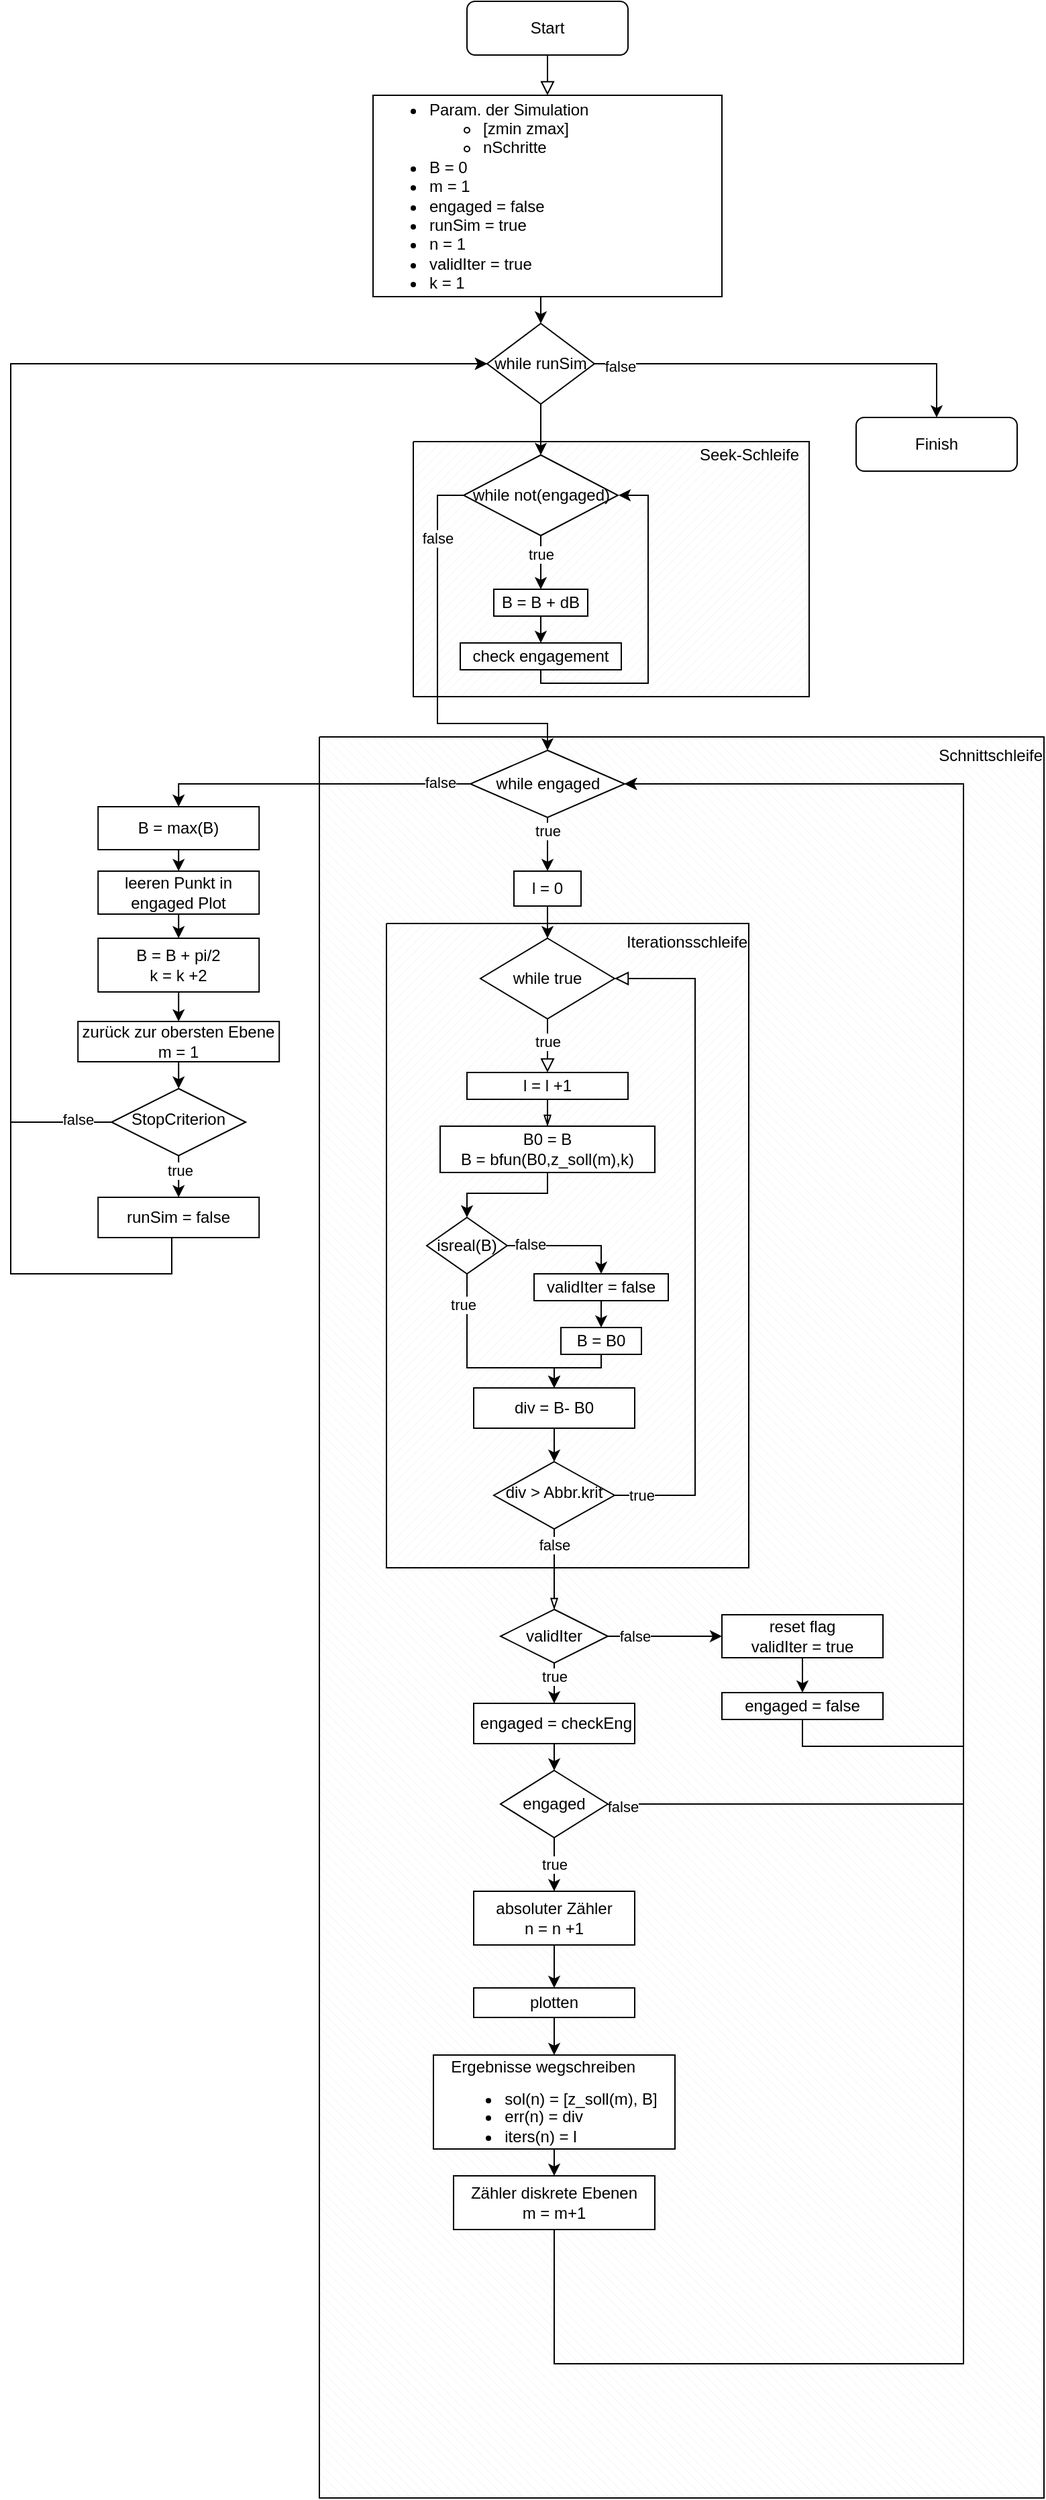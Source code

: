 <mxfile version="13.9.5" type="device"><diagram id="C5RBs43oDa-KdzZeNtuy" name="Page-1"><mxGraphModel dx="886" dy="517" grid="1" gridSize="10" guides="1" tooltips="1" connect="1" arrows="1" fold="1" page="1" pageScale="1" pageWidth="1654" pageHeight="2336" math="0" shadow="0"><root><mxCell id="WIyWlLk6GJQsqaUBKTNV-0"/><mxCell id="WIyWlLk6GJQsqaUBKTNV-1" parent="WIyWlLk6GJQsqaUBKTNV-0"/><mxCell id="0SapA2Yz0EhSIW6IDH6c-49" value="Schnittschleife" style="verticalLabelPosition=middle;verticalAlign=top;html=1;shape=mxgraph.basic.patternFillRect;fillStyle=diagRev;step=5;fillStrokeWidth=0.2;fillStrokeColor=#dddddd;comic=0;align=right;labelPosition=center;connectable=0;allowArrows=0;container=1;editable=0;movable=0;" parent="WIyWlLk6GJQsqaUBKTNV-1" vertex="1"><mxGeometry x="480" y="608" width="540" height="1312" as="geometry"/></mxCell><mxCell id="XMATNLXkK4PC5yNH6uel-31" value="&lt;p style=&quot;text-align: left ; line-height: 100%&quot;&gt;Ergebnisse wegschreiben&lt;br&gt;&lt;/p&gt;&lt;ul&gt;&lt;li style=&quot;text-align: left ; line-height: 100%&quot;&gt;sol(n) = [z_soll(m), B]&lt;/li&gt;&lt;li style=&quot;text-align: left&quot;&gt;err(n) = div&lt;/li&gt;&lt;li style=&quot;text-align: left&quot;&gt;iters(n) = l&lt;/li&gt;&lt;/ul&gt;&lt;p&gt;&lt;/p&gt;" style="rounded=0;whiteSpace=wrap;html=1;" parent="0SapA2Yz0EhSIW6IDH6c-49" vertex="1"><mxGeometry x="85" y="982" width="180" height="70" as="geometry"/></mxCell><mxCell id="XMATNLXkK4PC5yNH6uel-5" value="Zähler diskrete Ebenen&lt;br&gt;m = m+1" style="rounded=0;whiteSpace=wrap;html=1;" parent="0SapA2Yz0EhSIW6IDH6c-49" vertex="1"><mxGeometry x="100" y="1072" width="150" height="40" as="geometry"/></mxCell><mxCell id="0SapA2Yz0EhSIW6IDH6c-0" style="edgeStyle=orthogonalEdgeStyle;rounded=0;orthogonalLoop=1;jettySize=auto;html=1;exitX=0.5;exitY=1;exitDx=0;exitDy=0;entryX=0.5;entryY=0;entryDx=0;entryDy=0;" parent="0SapA2Yz0EhSIW6IDH6c-49" source="XMATNLXkK4PC5yNH6uel-31" target="XMATNLXkK4PC5yNH6uel-5" edge="1"><mxGeometry relative="1" as="geometry"/></mxCell><mxCell id="0SapA2Yz0EhSIW6IDH6c-53" style="edgeStyle=orthogonalEdgeStyle;rounded=0;orthogonalLoop=1;jettySize=auto;html=1;exitX=0.5;exitY=1;exitDx=0;exitDy=0;entryX=0.5;entryY=0;entryDx=0;entryDy=0;" parent="0SapA2Yz0EhSIW6IDH6c-49" source="0SapA2Yz0EhSIW6IDH6c-51" target="XMATNLXkK4PC5yNH6uel-31" edge="1"><mxGeometry relative="1" as="geometry"/></mxCell><mxCell id="0SapA2Yz0EhSIW6IDH6c-51" value="plotten" style="rounded=0;whiteSpace=wrap;html=1;comic=0;align=center;" parent="0SapA2Yz0EhSIW6IDH6c-49" vertex="1"><mxGeometry x="115" y="932" width="120" height="22" as="geometry"/></mxCell><mxCell id="0SapA2Yz0EhSIW6IDH6c-59" style="edgeStyle=orthogonalEdgeStyle;rounded=0;orthogonalLoop=1;jettySize=auto;html=1;exitX=0.5;exitY=1;exitDx=0;exitDy=0;entryX=0.5;entryY=0;entryDx=0;entryDy=0;" parent="0SapA2Yz0EhSIW6IDH6c-49" source="0SapA2Yz0EhSIW6IDH6c-55" target="0SapA2Yz0EhSIW6IDH6c-56" edge="1"><mxGeometry relative="1" as="geometry"/></mxCell><mxCell id="0SapA2Yz0EhSIW6IDH6c-55" value="reset flag&lt;br&gt;validIter = true" style="rounded=0;whiteSpace=wrap;html=1;comic=0;align=center;" parent="0SapA2Yz0EhSIW6IDH6c-49" vertex="1"><mxGeometry x="300" y="654" width="120" height="32" as="geometry"/></mxCell><mxCell id="0SapA2Yz0EhSIW6IDH6c-56" value="engaged = false" style="rounded=0;whiteSpace=wrap;html=1;comic=0;align=center;" parent="0SapA2Yz0EhSIW6IDH6c-49" vertex="1"><mxGeometry x="300" y="712" width="120" height="20" as="geometry"/></mxCell><mxCell id="0SapA2Yz0EhSIW6IDH6c-33" value="Iterationsschleife" style="verticalLabelPosition=middle;verticalAlign=top;html=1;shape=mxgraph.basic.patternFillRect;fillStyle=diag;step=5;fillStrokeWidth=0.2;fillStrokeColor=#dddddd;direction=east;horizontal=1;comic=0;labelPosition=center;align=right;" parent="WIyWlLk6GJQsqaUBKTNV-1" vertex="1"><mxGeometry x="530" y="747" width="270" height="480" as="geometry"/></mxCell><mxCell id="ZDZvSqPRG2iwNDYoy8e7-112" value="" style="group" parent="WIyWlLk6GJQsqaUBKTNV-1" vertex="1" connectable="0"><mxGeometry x="550" y="388" width="295" height="190" as="geometry"/></mxCell><mxCell id="ZDZvSqPRG2iwNDYoy8e7-110" value="" style="verticalLabelPosition=bottom;verticalAlign=top;html=1;shape=mxgraph.basic.patternFillRect;fillStyle=diag;step=5;fillStrokeWidth=0.2;fillStrokeColor=#dddddd;align=right;" parent="ZDZvSqPRG2iwNDYoy8e7-112" vertex="1"><mxGeometry width="295" height="190" as="geometry"/></mxCell><mxCell id="ZDZvSqPRG2iwNDYoy8e7-111" value="Seek-Schleife" style="text;html=1;align=center;verticalAlign=middle;resizable=0;points=[];autosize=1;" parent="ZDZvSqPRG2iwNDYoy8e7-112" vertex="1"><mxGeometry x="205" width="90" height="20" as="geometry"/></mxCell><mxCell id="J_wE5rcC1KOnl0Gif6Mw-1" style="edgeStyle=orthogonalEdgeStyle;rounded=0;orthogonalLoop=1;jettySize=auto;html=1;exitX=0.5;exitY=1;exitDx=0;exitDy=0;entryX=0.5;entryY=0;entryDx=0;entryDy=0;" parent="ZDZvSqPRG2iwNDYoy8e7-112" source="ZDZvSqPRG2iwNDYoy8e7-90" target="ZDZvSqPRG2iwNDYoy8e7-91" edge="1"><mxGeometry relative="1" as="geometry"/></mxCell><mxCell id="J_wE5rcC1KOnl0Gif6Mw-4" value="true" style="edgeLabel;html=1;align=center;verticalAlign=middle;resizable=0;points=[];" parent="J_wE5rcC1KOnl0Gif6Mw-1" vertex="1" connectable="0"><mxGeometry x="-0.29" relative="1" as="geometry"><mxPoint as="offset"/></mxGeometry></mxCell><mxCell id="ZDZvSqPRG2iwNDYoy8e7-90" value="while not(engaged)" style="rhombus;whiteSpace=wrap;html=1;" parent="ZDZvSqPRG2iwNDYoy8e7-112" vertex="1"><mxGeometry x="37.5" y="10" width="115" height="60" as="geometry"/></mxCell><mxCell id="J_wE5rcC1KOnl0Gif6Mw-5" style="edgeStyle=orthogonalEdgeStyle;rounded=0;orthogonalLoop=1;jettySize=auto;html=1;exitX=0.5;exitY=1;exitDx=0;exitDy=0;" parent="ZDZvSqPRG2iwNDYoy8e7-112" source="ZDZvSqPRG2iwNDYoy8e7-42" edge="1"><mxGeometry relative="1" as="geometry"><mxPoint x="153" y="40" as="targetPoint"/><Array as="points"><mxPoint x="95" y="180"/><mxPoint x="175" y="180"/><mxPoint x="175" y="40"/></Array></mxGeometry></mxCell><mxCell id="ZDZvSqPRG2iwNDYoy8e7-42" value="check engagement" style="rounded=0;whiteSpace=wrap;html=1;" parent="ZDZvSqPRG2iwNDYoy8e7-112" vertex="1"><mxGeometry x="35" y="150" width="120" height="20" as="geometry"/></mxCell><mxCell id="J_wE5rcC1KOnl0Gif6Mw-3" style="edgeStyle=orthogonalEdgeStyle;rounded=0;orthogonalLoop=1;jettySize=auto;html=1;exitX=0.5;exitY=1;exitDx=0;exitDy=0;entryX=0.5;entryY=0;entryDx=0;entryDy=0;" parent="ZDZvSqPRG2iwNDYoy8e7-112" source="ZDZvSqPRG2iwNDYoy8e7-91" target="ZDZvSqPRG2iwNDYoy8e7-42" edge="1"><mxGeometry relative="1" as="geometry"/></mxCell><mxCell id="ZDZvSqPRG2iwNDYoy8e7-91" value="B = B + dB" style="rounded=0;whiteSpace=wrap;html=1;" parent="ZDZvSqPRG2iwNDYoy8e7-112" vertex="1"><mxGeometry x="60" y="110" width="70" height="20" as="geometry"/></mxCell><mxCell id="WIyWlLk6GJQsqaUBKTNV-2" value="" style="rounded=0;html=1;jettySize=auto;orthogonalLoop=1;fontSize=11;endArrow=block;endFill=0;endSize=8;strokeWidth=1;shadow=0;labelBackgroundColor=none;edgeStyle=orthogonalEdgeStyle;entryX=0.5;entryY=0;entryDx=0;entryDy=0;" parent="WIyWlLk6GJQsqaUBKTNV-1" source="_sylbeW_0SSfajVgVUL3-6" target="XMATNLXkK4PC5yNH6uel-3" edge="1"><mxGeometry relative="1" as="geometry"><mxPoint x="655" y="688" as="targetPoint"/></mxGeometry></mxCell><mxCell id="_sylbeW_0SSfajVgVUL3-11" value="true" style="edgeLabel;html=1;align=center;verticalAlign=middle;resizable=0;points=[];" parent="WIyWlLk6GJQsqaUBKTNV-2" vertex="1" connectable="0"><mxGeometry x="-0.307" y="1" relative="1" as="geometry"><mxPoint x="-1" y="2.8" as="offset"/></mxGeometry></mxCell><mxCell id="WIyWlLk6GJQsqaUBKTNV-3" value="Start" style="rounded=1;whiteSpace=wrap;html=1;fontSize=12;glass=0;strokeWidth=1;shadow=0;" parent="WIyWlLk6GJQsqaUBKTNV-1" vertex="1"><mxGeometry x="590" y="60" width="120" height="40" as="geometry"/></mxCell><mxCell id="WIyWlLk6GJQsqaUBKTNV-10" value="div &amp;gt; Abbr.krit" style="rhombus;whiteSpace=wrap;html=1;shadow=0;fontFamily=Helvetica;fontSize=12;align=center;strokeWidth=1;spacing=6;spacingTop=-4;" parent="WIyWlLk6GJQsqaUBKTNV-1" vertex="1"><mxGeometry x="610" y="1148" width="90" height="50" as="geometry"/></mxCell><mxCell id="XMATNLXkK4PC5yNH6uel-0" value="&lt;ul&gt;&lt;li&gt;&lt;span&gt;Param. der Simulation&lt;/span&gt;&lt;br&gt;&lt;/li&gt;&lt;ul&gt;&lt;li&gt;[zmin zmax]&lt;/li&gt;&lt;li&gt;nSchritte&lt;/li&gt;&lt;/ul&gt;&lt;li&gt;B = 0&lt;/li&gt;&lt;li&gt;m = 1&lt;/li&gt;&lt;li&gt;engaged = false&lt;/li&gt;&lt;li&gt;runSim = true&lt;/li&gt;&lt;li&gt;n = 1&lt;/li&gt;&lt;li&gt;validIter = true&lt;/li&gt;&lt;li&gt;k = 1&lt;/li&gt;&lt;/ul&gt;" style="rounded=0;whiteSpace=wrap;html=1;align=left;" parent="WIyWlLk6GJQsqaUBKTNV-1" vertex="1"><mxGeometry x="520" y="130" width="260" height="150" as="geometry"/></mxCell><mxCell id="XMATNLXkK4PC5yNH6uel-1" value="" style="rounded=0;html=1;jettySize=auto;orthogonalLoop=1;fontSize=11;endArrow=block;endFill=0;endSize=8;strokeWidth=1;shadow=0;labelBackgroundColor=none;edgeStyle=orthogonalEdgeStyle;" parent="WIyWlLk6GJQsqaUBKTNV-1" source="WIyWlLk6GJQsqaUBKTNV-3" target="XMATNLXkK4PC5yNH6uel-0" edge="1"><mxGeometry relative="1" as="geometry"><mxPoint x="580" y="170" as="sourcePoint"/><mxPoint x="580" y="330" as="targetPoint"/></mxGeometry></mxCell><mxCell id="XMATNLXkK4PC5yNH6uel-15" value="" style="edgeStyle=orthogonalEdgeStyle;rounded=0;orthogonalLoop=1;jettySize=auto;html=1;endArrow=blockThin;endFill=0;" parent="WIyWlLk6GJQsqaUBKTNV-1" source="XMATNLXkK4PC5yNH6uel-3" target="XMATNLXkK4PC5yNH6uel-4" edge="1"><mxGeometry relative="1" as="geometry"/></mxCell><mxCell id="XMATNLXkK4PC5yNH6uel-3" value="l = l +1" style="rounded=0;whiteSpace=wrap;html=1;" parent="WIyWlLk6GJQsqaUBKTNV-1" vertex="1"><mxGeometry x="590" y="858" width="120" height="20" as="geometry"/></mxCell><mxCell id="0SapA2Yz0EhSIW6IDH6c-9" style="edgeStyle=orthogonalEdgeStyle;rounded=0;orthogonalLoop=1;jettySize=auto;html=1;exitX=0.5;exitY=1;exitDx=0;exitDy=0;entryX=0.5;entryY=0;entryDx=0;entryDy=0;" parent="WIyWlLk6GJQsqaUBKTNV-1" source="XMATNLXkK4PC5yNH6uel-4" target="0SapA2Yz0EhSIW6IDH6c-8" edge="1"><mxGeometry relative="1" as="geometry"><Array as="points"><mxPoint x="650" y="948"/><mxPoint x="590" y="948"/></Array></mxGeometry></mxCell><mxCell id="XMATNLXkK4PC5yNH6uel-4" value="B0 = B&lt;br&gt;B = bfun(B0,z_soll(m),k)" style="rounded=0;whiteSpace=wrap;html=1;" parent="WIyWlLk6GJQsqaUBKTNV-1" vertex="1"><mxGeometry x="570" y="898" width="160" height="34.5" as="geometry"/></mxCell><mxCell id="_sylbeW_0SSfajVgVUL3-4" style="edgeStyle=orthogonalEdgeStyle;rounded=0;orthogonalLoop=1;jettySize=auto;html=1;entryX=0.5;entryY=0;entryDx=0;entryDy=0;" parent="WIyWlLk6GJQsqaUBKTNV-1" source="0SapA2Yz0EhSIW6IDH6c-30" target="_sylbeW_0SSfajVgVUL3-6" edge="1"><mxGeometry relative="1" as="geometry"><mxPoint x="650" y="698" as="targetPoint"/></mxGeometry></mxCell><mxCell id="ZDZvSqPRG2iwNDYoy8e7-82" style="edgeStyle=orthogonalEdgeStyle;rounded=0;orthogonalLoop=1;jettySize=auto;html=1;exitX=0.5;exitY=1;exitDx=0;exitDy=0;entryX=0.5;entryY=0;entryDx=0;entryDy=0;" parent="WIyWlLk6GJQsqaUBKTNV-1" source="XMATNLXkK4PC5yNH6uel-24" target="ZDZvSqPRG2iwNDYoy8e7-81" edge="1"><mxGeometry relative="1" as="geometry"/></mxCell><mxCell id="XMATNLXkK4PC5yNH6uel-24" value="B = B + pi/2&lt;br&gt;k = k +2" style="rounded=0;whiteSpace=wrap;html=1;" parent="WIyWlLk6GJQsqaUBKTNV-1" vertex="1"><mxGeometry x="315.1" y="758" width="120" height="40" as="geometry"/></mxCell><mxCell id="ZDZvSqPRG2iwNDYoy8e7-23" style="edgeStyle=orthogonalEdgeStyle;rounded=0;orthogonalLoop=1;jettySize=auto;html=1;exitX=0.5;exitY=1;exitDx=0;exitDy=0;entryX=0.5;entryY=0;entryDx=0;entryDy=0;" parent="WIyWlLk6GJQsqaUBKTNV-1" source="XMATNLXkK4PC5yNH6uel-35" target="ZDZvSqPRG2iwNDYoy8e7-22" edge="1"><mxGeometry relative="1" as="geometry"><Array as="points"><mxPoint x="375.1" y="931"/><mxPoint x="375.1" y="931"/></Array></mxGeometry></mxCell><mxCell id="ZDZvSqPRG2iwNDYoy8e7-24" value="true" style="edgeLabel;html=1;align=center;verticalAlign=middle;resizable=0;points=[];" parent="ZDZvSqPRG2iwNDYoy8e7-23" vertex="1" connectable="0"><mxGeometry x="-0.307" y="1" relative="1" as="geometry"><mxPoint as="offset"/></mxGeometry></mxCell><mxCell id="0SapA2Yz0EhSIW6IDH6c-2" style="edgeStyle=orthogonalEdgeStyle;rounded=0;orthogonalLoop=1;jettySize=auto;html=1;exitX=0;exitY=0.5;exitDx=0;exitDy=0;entryX=0;entryY=0.5;entryDx=0;entryDy=0;" parent="WIyWlLk6GJQsqaUBKTNV-1" source="XMATNLXkK4PC5yNH6uel-35" target="ZDZvSqPRG2iwNDYoy8e7-13" edge="1"><mxGeometry relative="1" as="geometry"><Array as="points"><mxPoint x="250" y="895"/><mxPoint x="250" y="330"/></Array></mxGeometry></mxCell><mxCell id="0SapA2Yz0EhSIW6IDH6c-5" value="false" style="edgeLabel;html=1;align=center;verticalAlign=middle;resizable=0;points=[];" parent="0SapA2Yz0EhSIW6IDH6c-2" vertex="1" connectable="0"><mxGeometry x="-0.97" y="-2" relative="1" as="geometry"><mxPoint x="-10.71" y="-0.01" as="offset"/></mxGeometry></mxCell><mxCell id="XMATNLXkK4PC5yNH6uel-35" value="StopCriterion" style="rhombus;whiteSpace=wrap;html=1;shadow=0;fontFamily=Helvetica;fontSize=12;align=center;strokeWidth=1;spacing=6;spacingTop=-4;" parent="WIyWlLk6GJQsqaUBKTNV-1" vertex="1"><mxGeometry x="325.1" y="870" width="100" height="50" as="geometry"/></mxCell><mxCell id="_sylbeW_0SSfajVgVUL3-6" value="while true" style="rhombus;whiteSpace=wrap;html=1;" parent="WIyWlLk6GJQsqaUBKTNV-1" vertex="1"><mxGeometry x="600" y="758" width="100" height="60" as="geometry"/></mxCell><mxCell id="_sylbeW_0SSfajVgVUL3-22" style="edgeStyle=orthogonalEdgeStyle;rounded=0;orthogonalLoop=1;jettySize=auto;html=1;entryX=0.5;entryY=0;entryDx=0;entryDy=0;labelBackgroundColor=#ffffff;" parent="WIyWlLk6GJQsqaUBKTNV-1" source="_sylbeW_0SSfajVgVUL3-21" target="WIyWlLk6GJQsqaUBKTNV-10" edge="1"><mxGeometry relative="1" as="geometry"/></mxCell><mxCell id="_sylbeW_0SSfajVgVUL3-21" value="div = B- B0" style="rounded=0;whiteSpace=wrap;html=1;" parent="WIyWlLk6GJQsqaUBKTNV-1" vertex="1"><mxGeometry x="595" y="1093" width="120" height="30" as="geometry"/></mxCell><mxCell id="ZDZvSqPRG2iwNDYoy8e7-3" style="edgeStyle=orthogonalEdgeStyle;rounded=0;orthogonalLoop=1;jettySize=auto;html=1;exitX=0;exitY=0.5;exitDx=0;exitDy=0;entryX=0.5;entryY=0;entryDx=0;entryDy=0;" parent="WIyWlLk6GJQsqaUBKTNV-1" source="ZDZvSqPRG2iwNDYoy8e7-0" target="0SapA2Yz0EhSIW6IDH6c-6" edge="1"><mxGeometry relative="1" as="geometry"><mxPoint x="375.1" y="660" as="targetPoint"/><Array as="points"><mxPoint x="375" y="643"/></Array></mxGeometry></mxCell><mxCell id="ZDZvSqPRG2iwNDYoy8e7-5" value="false" style="edgeLabel;html=1;align=center;verticalAlign=middle;resizable=0;points=[];" parent="ZDZvSqPRG2iwNDYoy8e7-3" vertex="1" connectable="0"><mxGeometry x="-0.804" y="-1" relative="1" as="geometry"><mxPoint as="offset"/></mxGeometry></mxCell><mxCell id="ZDZvSqPRG2iwNDYoy8e7-0" value="while engaged" style="rhombus;whiteSpace=wrap;html=1;" parent="WIyWlLk6GJQsqaUBKTNV-1" vertex="1"><mxGeometry x="592.5" y="618" width="115" height="50" as="geometry"/></mxCell><mxCell id="ZDZvSqPRG2iwNDYoy8e7-7" value="true" style="edgeStyle=orthogonalEdgeStyle;rounded=0;html=1;jettySize=auto;orthogonalLoop=1;fontSize=11;endArrow=block;endFill=0;endSize=8;strokeWidth=1;shadow=0;labelBackgroundColor=#ffffff;entryX=1;entryY=0.5;entryDx=0;entryDy=0;exitX=1;exitY=0.5;exitDx=0;exitDy=0;" parent="WIyWlLk6GJQsqaUBKTNV-1" source="WIyWlLk6GJQsqaUBKTNV-10" target="_sylbeW_0SSfajVgVUL3-6" edge="1"><mxGeometry x="-0.921" relative="1" as="geometry"><mxPoint as="offset"/><mxPoint x="830" y="1108" as="targetPoint"/><Array as="points"><mxPoint x="760" y="1173"/><mxPoint x="760" y="788"/></Array><mxPoint x="725" y="1198" as="sourcePoint"/></mxGeometry></mxCell><mxCell id="ZDZvSqPRG2iwNDYoy8e7-18" style="edgeStyle=orthogonalEdgeStyle;rounded=0;orthogonalLoop=1;jettySize=auto;html=1;exitX=1;exitY=0.5;exitDx=0;exitDy=0;entryX=0.5;entryY=0;entryDx=0;entryDy=0;" parent="WIyWlLk6GJQsqaUBKTNV-1" source="ZDZvSqPRG2iwNDYoy8e7-13" target="ZDZvSqPRG2iwNDYoy8e7-17" edge="1"><mxGeometry relative="1" as="geometry"/></mxCell><mxCell id="ZDZvSqPRG2iwNDYoy8e7-19" value="false" style="edgeLabel;html=1;align=center;verticalAlign=middle;resizable=0;points=[];" parent="ZDZvSqPRG2iwNDYoy8e7-18" vertex="1" connectable="0"><mxGeometry x="-0.87" y="-2" relative="1" as="geometry"><mxPoint as="offset"/></mxGeometry></mxCell><mxCell id="0SapA2Yz0EhSIW6IDH6c-4" style="edgeStyle=orthogonalEdgeStyle;rounded=0;orthogonalLoop=1;jettySize=auto;html=1;exitX=0.5;exitY=1;exitDx=0;exitDy=0;entryX=0.5;entryY=0;entryDx=0;entryDy=0;" parent="WIyWlLk6GJQsqaUBKTNV-1" source="ZDZvSqPRG2iwNDYoy8e7-13" target="ZDZvSqPRG2iwNDYoy8e7-90" edge="1"><mxGeometry relative="1" as="geometry"/></mxCell><mxCell id="ZDZvSqPRG2iwNDYoy8e7-13" value="while runSim" style="rhombus;whiteSpace=wrap;html=1;" parent="WIyWlLk6GJQsqaUBKTNV-1" vertex="1"><mxGeometry x="605" y="300" width="80" height="60" as="geometry"/></mxCell><mxCell id="ZDZvSqPRG2iwNDYoy8e7-14" style="edgeStyle=orthogonalEdgeStyle;rounded=0;orthogonalLoop=1;jettySize=auto;html=1;exitX=0.5;exitY=1;exitDx=0;exitDy=0;entryX=0.5;entryY=0;entryDx=0;entryDy=0;" parent="WIyWlLk6GJQsqaUBKTNV-1" source="XMATNLXkK4PC5yNH6uel-0" target="ZDZvSqPRG2iwNDYoy8e7-13" edge="1"><mxGeometry relative="1" as="geometry"><mxPoint x="650" y="280" as="sourcePoint"/><mxPoint x="650" y="420" as="targetPoint"/></mxGeometry></mxCell><mxCell id="ZDZvSqPRG2iwNDYoy8e7-17" value="Finish" style="rounded=1;whiteSpace=wrap;html=1;" parent="WIyWlLk6GJQsqaUBKTNV-1" vertex="1"><mxGeometry x="880" y="370" width="120" height="40" as="geometry"/></mxCell><mxCell id="0SapA2Yz0EhSIW6IDH6c-3" style="edgeStyle=orthogonalEdgeStyle;rounded=0;orthogonalLoop=1;jettySize=auto;html=1;exitX=0.5;exitY=1;exitDx=0;exitDy=0;entryX=0;entryY=0.5;entryDx=0;entryDy=0;" parent="WIyWlLk6GJQsqaUBKTNV-1" source="ZDZvSqPRG2iwNDYoy8e7-22" target="ZDZvSqPRG2iwNDYoy8e7-13" edge="1"><mxGeometry relative="1" as="geometry"><Array as="points"><mxPoint x="370" y="981"/><mxPoint x="370" y="1008"/><mxPoint x="250" y="1008"/><mxPoint x="250" y="330"/></Array></mxGeometry></mxCell><mxCell id="ZDZvSqPRG2iwNDYoy8e7-22" value="runSim = false" style="rounded=0;whiteSpace=wrap;html=1;" parent="WIyWlLk6GJQsqaUBKTNV-1" vertex="1"><mxGeometry x="315.1" y="951" width="120" height="30" as="geometry"/></mxCell><mxCell id="ZDZvSqPRG2iwNDYoy8e7-94" style="edgeStyle=orthogonalEdgeStyle;rounded=0;orthogonalLoop=1;jettySize=auto;html=1;exitX=0.5;exitY=1;exitDx=0;exitDy=0;entryX=0.5;entryY=0;entryDx=0;entryDy=0;" parent="WIyWlLk6GJQsqaUBKTNV-1" source="YdJNL7KN8CSrUndZe7UE-0" target="XMATNLXkK4PC5yNH6uel-24" edge="1"><mxGeometry relative="1" as="geometry"><Array as="points"><mxPoint x="375" y="750"/><mxPoint x="375" y="750"/></Array></mxGeometry></mxCell><mxCell id="ZDZvSqPRG2iwNDYoy8e7-97" style="edgeStyle=orthogonalEdgeStyle;rounded=0;orthogonalLoop=1;jettySize=auto;html=1;exitX=0.5;exitY=1;exitDx=0;exitDy=0;entryX=0.5;entryY=0;entryDx=0;entryDy=0;" parent="WIyWlLk6GJQsqaUBKTNV-1" source="ZDZvSqPRG2iwNDYoy8e7-81" target="XMATNLXkK4PC5yNH6uel-35" edge="1"><mxGeometry relative="1" as="geometry"/></mxCell><mxCell id="ZDZvSqPRG2iwNDYoy8e7-81" value="zurück zur obersten Ebene&lt;br&gt;m = 1" style="rounded=0;whiteSpace=wrap;html=1;" parent="WIyWlLk6GJQsqaUBKTNV-1" vertex="1"><mxGeometry x="300.1" y="820" width="150" height="30" as="geometry"/></mxCell><mxCell id="J_wE5rcC1KOnl0Gif6Mw-6" style="edgeStyle=orthogonalEdgeStyle;rounded=0;orthogonalLoop=1;jettySize=auto;html=1;exitX=0;exitY=0.5;exitDx=0;exitDy=0;entryX=0.5;entryY=0;entryDx=0;entryDy=0;" parent="WIyWlLk6GJQsqaUBKTNV-1" source="ZDZvSqPRG2iwNDYoy8e7-90" target="ZDZvSqPRG2iwNDYoy8e7-0" edge="1"><mxGeometry relative="1" as="geometry"><Array as="points"><mxPoint x="568" y="428"/><mxPoint x="568" y="598"/><mxPoint x="650" y="598"/></Array></mxGeometry></mxCell><mxCell id="J_wE5rcC1KOnl0Gif6Mw-7" value="false" style="edgeLabel;html=1;align=center;verticalAlign=middle;resizable=0;points=[];" parent="J_wE5rcC1KOnl0Gif6Mw-6" vertex="1" connectable="0"><mxGeometry x="-0.649" relative="1" as="geometry"><mxPoint as="offset"/></mxGeometry></mxCell><mxCell id="0SapA2Yz0EhSIW6IDH6c-6" value="B = max(B)" style="rounded=0;whiteSpace=wrap;html=1;" parent="WIyWlLk6GJQsqaUBKTNV-1" vertex="1"><mxGeometry x="315.1" y="660" width="120" height="32" as="geometry"/></mxCell><mxCell id="0SapA2Yz0EhSIW6IDH6c-10" style="edgeStyle=orthogonalEdgeStyle;rounded=0;orthogonalLoop=1;jettySize=auto;html=1;exitX=0.5;exitY=1;exitDx=0;exitDy=0;entryX=0.5;entryY=0;entryDx=0;entryDy=0;" parent="WIyWlLk6GJQsqaUBKTNV-1" source="0SapA2Yz0EhSIW6IDH6c-8" target="_sylbeW_0SSfajVgVUL3-21" edge="1"><mxGeometry relative="1" as="geometry"><Array as="points"><mxPoint x="590" y="1078"/><mxPoint x="655" y="1078"/></Array></mxGeometry></mxCell><mxCell id="0SapA2Yz0EhSIW6IDH6c-11" value="true" style="edgeLabel;html=1;align=center;verticalAlign=middle;resizable=0;points=[];" parent="0SapA2Yz0EhSIW6IDH6c-10" vertex="1" connectable="0"><mxGeometry x="-0.693" y="-3" relative="1" as="geometry"><mxPoint as="offset"/></mxGeometry></mxCell><mxCell id="0SapA2Yz0EhSIW6IDH6c-48" style="edgeStyle=orthogonalEdgeStyle;rounded=0;orthogonalLoop=1;jettySize=auto;html=1;exitX=0.5;exitY=1;exitDx=0;exitDy=0;entryX=1;entryY=0.5;entryDx=0;entryDy=0;" parent="WIyWlLk6GJQsqaUBKTNV-1" source="XMATNLXkK4PC5yNH6uel-5" target="ZDZvSqPRG2iwNDYoy8e7-0" edge="1"><mxGeometry relative="1" as="geometry"><Array as="points"><mxPoint x="655" y="1820"/><mxPoint x="960" y="1820"/><mxPoint x="960" y="643"/></Array></mxGeometry></mxCell><mxCell id="0SapA2Yz0EhSIW6IDH6c-13" style="edgeStyle=orthogonalEdgeStyle;rounded=0;orthogonalLoop=1;jettySize=auto;html=1;exitX=1;exitY=0.5;exitDx=0;exitDy=0;entryX=0.5;entryY=0;entryDx=0;entryDy=0;" parent="WIyWlLk6GJQsqaUBKTNV-1" source="0SapA2Yz0EhSIW6IDH6c-8" target="0SapA2Yz0EhSIW6IDH6c-12" edge="1"><mxGeometry relative="1" as="geometry"/></mxCell><mxCell id="0SapA2Yz0EhSIW6IDH6c-17" value="false" style="edgeLabel;html=1;align=center;verticalAlign=middle;resizable=0;points=[];" parent="0SapA2Yz0EhSIW6IDH6c-13" vertex="1" connectable="0"><mxGeometry x="-0.625" y="1" relative="1" as="geometry"><mxPoint as="offset"/></mxGeometry></mxCell><mxCell id="0SapA2Yz0EhSIW6IDH6c-8" value="isreal(B)" style="rhombus;whiteSpace=wrap;html=1;" parent="WIyWlLk6GJQsqaUBKTNV-1" vertex="1"><mxGeometry x="560" y="966" width="60" height="42" as="geometry"/></mxCell><mxCell id="0SapA2Yz0EhSIW6IDH6c-15" style="edgeStyle=orthogonalEdgeStyle;rounded=0;orthogonalLoop=1;jettySize=auto;html=1;exitX=0.5;exitY=1;exitDx=0;exitDy=0;entryX=0.5;entryY=0;entryDx=0;entryDy=0;" parent="WIyWlLk6GJQsqaUBKTNV-1" source="0SapA2Yz0EhSIW6IDH6c-12" target="0SapA2Yz0EhSIW6IDH6c-14" edge="1"><mxGeometry relative="1" as="geometry"/></mxCell><mxCell id="0SapA2Yz0EhSIW6IDH6c-12" value="validIter = false" style="rounded=0;whiteSpace=wrap;html=1;" parent="WIyWlLk6GJQsqaUBKTNV-1" vertex="1"><mxGeometry x="640" y="1008" width="100" height="20" as="geometry"/></mxCell><mxCell id="0SapA2Yz0EhSIW6IDH6c-16" style="edgeStyle=orthogonalEdgeStyle;rounded=0;orthogonalLoop=1;jettySize=auto;html=1;exitX=0.5;exitY=1;exitDx=0;exitDy=0;entryX=0.5;entryY=0;entryDx=0;entryDy=0;" parent="WIyWlLk6GJQsqaUBKTNV-1" source="0SapA2Yz0EhSIW6IDH6c-14" target="_sylbeW_0SSfajVgVUL3-21" edge="1"><mxGeometry relative="1" as="geometry"><Array as="points"><mxPoint x="690" y="1078"/><mxPoint x="655" y="1078"/></Array></mxGeometry></mxCell><mxCell id="0SapA2Yz0EhSIW6IDH6c-14" value="B = B0" style="rounded=0;whiteSpace=wrap;html=1;" parent="WIyWlLk6GJQsqaUBKTNV-1" vertex="1"><mxGeometry x="660" y="1048" width="60" height="20" as="geometry"/></mxCell><mxCell id="0SapA2Yz0EhSIW6IDH6c-57" style="edgeStyle=orthogonalEdgeStyle;rounded=0;orthogonalLoop=1;jettySize=auto;html=1;exitX=1;exitY=0.5;exitDx=0;exitDy=0;entryX=0;entryY=0.5;entryDx=0;entryDy=0;" parent="WIyWlLk6GJQsqaUBKTNV-1" source="0SapA2Yz0EhSIW6IDH6c-18" target="0SapA2Yz0EhSIW6IDH6c-55" edge="1"><mxGeometry relative="1" as="geometry"/></mxCell><mxCell id="0SapA2Yz0EhSIW6IDH6c-58" value="false" style="edgeLabel;html=1;align=center;verticalAlign=middle;resizable=0;points=[];" parent="0SapA2Yz0EhSIW6IDH6c-57" vertex="1" connectable="0"><mxGeometry x="-0.625" relative="1" as="geometry"><mxPoint x="4.17" as="offset"/></mxGeometry></mxCell><mxCell id="0SapA2Yz0EhSIW6IDH6c-18" value="validIter" style="rhombus;whiteSpace=wrap;html=1;" parent="WIyWlLk6GJQsqaUBKTNV-1" vertex="1"><mxGeometry x="615" y="1258" width="80" height="40" as="geometry"/></mxCell><mxCell id="0SapA2Yz0EhSIW6IDH6c-24" style="edgeStyle=orthogonalEdgeStyle;rounded=0;orthogonalLoop=1;jettySize=auto;html=1;endArrow=blockThin;endFill=0;entryX=0.5;entryY=0;entryDx=0;entryDy=0;" parent="WIyWlLk6GJQsqaUBKTNV-1" source="WIyWlLk6GJQsqaUBKTNV-10" target="0SapA2Yz0EhSIW6IDH6c-18" edge="1"><mxGeometry relative="1" as="geometry"><mxPoint x="655" y="1228" as="sourcePoint"/><mxPoint x="655" y="1428" as="targetPoint"/><Array as="points"/></mxGeometry></mxCell><mxCell id="0SapA2Yz0EhSIW6IDH6c-25" value="false" style="edgeLabel;html=1;align=center;verticalAlign=middle;resizable=0;points=[];" parent="0SapA2Yz0EhSIW6IDH6c-24" vertex="1" connectable="0"><mxGeometry x="-0.772" y="-1" relative="1" as="geometry"><mxPoint x="1" y="4.42" as="offset"/></mxGeometry></mxCell><mxCell id="0SapA2Yz0EhSIW6IDH6c-52" style="edgeStyle=orthogonalEdgeStyle;rounded=0;orthogonalLoop=1;jettySize=auto;html=1;exitX=0.5;exitY=1;exitDx=0;exitDy=0;entryX=0.5;entryY=0;entryDx=0;entryDy=0;" parent="WIyWlLk6GJQsqaUBKTNV-1" source="0SapA2Yz0EhSIW6IDH6c-20" target="0SapA2Yz0EhSIW6IDH6c-51" edge="1"><mxGeometry relative="1" as="geometry"/></mxCell><mxCell id="0SapA2Yz0EhSIW6IDH6c-20" value="absoluter Zähler&lt;br&gt;n = n +1" style="rounded=0;whiteSpace=wrap;html=1;" parent="WIyWlLk6GJQsqaUBKTNV-1" vertex="1"><mxGeometry x="595" y="1468" width="120" height="40" as="geometry"/></mxCell><mxCell id="0SapA2Yz0EhSIW6IDH6c-30" value="l = 0" style="rounded=0;whiteSpace=wrap;html=1;" parent="WIyWlLk6GJQsqaUBKTNV-1" vertex="1"><mxGeometry x="625" y="708" width="50" height="26" as="geometry"/></mxCell><mxCell id="0SapA2Yz0EhSIW6IDH6c-31" style="edgeStyle=orthogonalEdgeStyle;rounded=0;orthogonalLoop=1;jettySize=auto;html=1;entryX=0.5;entryY=0;entryDx=0;entryDy=0;" parent="WIyWlLk6GJQsqaUBKTNV-1" source="ZDZvSqPRG2iwNDYoy8e7-0" target="0SapA2Yz0EhSIW6IDH6c-30" edge="1"><mxGeometry relative="1" as="geometry"><mxPoint x="650.0" y="668" as="sourcePoint"/><mxPoint x="650.0" y="758" as="targetPoint"/></mxGeometry></mxCell><mxCell id="0SapA2Yz0EhSIW6IDH6c-32" value="true" style="edgeLabel;html=1;align=center;verticalAlign=middle;resizable=0;points=[];" parent="0SapA2Yz0EhSIW6IDH6c-31" vertex="1" connectable="0"><mxGeometry x="-0.273" y="-1" relative="1" as="geometry"><mxPoint x="1" y="-4.65" as="offset"/></mxGeometry></mxCell><mxCell id="0SapA2Yz0EhSIW6IDH6c-40" value="true" style="edgeStyle=orthogonalEdgeStyle;rounded=0;orthogonalLoop=1;jettySize=auto;html=1;exitX=0.5;exitY=1;exitDx=0;exitDy=0;entryX=0.5;entryY=0;entryDx=0;entryDy=0;" parent="WIyWlLk6GJQsqaUBKTNV-1" source="0SapA2Yz0EhSIW6IDH6c-43" target="0SapA2Yz0EhSIW6IDH6c-20" edge="1"><mxGeometry relative="1" as="geometry"/></mxCell><mxCell id="0SapA2Yz0EhSIW6IDH6c-38" value="engaged = checkEng" style="rounded=0;whiteSpace=wrap;html=1;comic=0;align=right;" parent="WIyWlLk6GJQsqaUBKTNV-1" vertex="1"><mxGeometry x="595" y="1328" width="120" height="30" as="geometry"/></mxCell><mxCell id="0SapA2Yz0EhSIW6IDH6c-39" value="true" style="edgeStyle=orthogonalEdgeStyle;rounded=0;orthogonalLoop=1;jettySize=auto;html=1;exitX=0.5;exitY=1;exitDx=0;exitDy=0;entryX=0.5;entryY=0;entryDx=0;entryDy=0;" parent="WIyWlLk6GJQsqaUBKTNV-1" source="0SapA2Yz0EhSIW6IDH6c-18" target="0SapA2Yz0EhSIW6IDH6c-38" edge="1"><mxGeometry x="-0.333" relative="1" as="geometry"><mxPoint x="655" y="1298" as="sourcePoint"/><mxPoint x="655" y="1388" as="targetPoint"/><mxPoint as="offset"/></mxGeometry></mxCell><mxCell id="0SapA2Yz0EhSIW6IDH6c-45" style="edgeStyle=orthogonalEdgeStyle;rounded=0;orthogonalLoop=1;jettySize=auto;html=1;exitX=1;exitY=0.5;exitDx=0;exitDy=0;entryX=1;entryY=0.5;entryDx=0;entryDy=0;" parent="WIyWlLk6GJQsqaUBKTNV-1" source="0SapA2Yz0EhSIW6IDH6c-43" target="ZDZvSqPRG2iwNDYoy8e7-0" edge="1"><mxGeometry relative="1" as="geometry"><Array as="points"><mxPoint x="960" y="1403"/><mxPoint x="960" y="643"/></Array></mxGeometry></mxCell><mxCell id="0SapA2Yz0EhSIW6IDH6c-46" value="false" style="edgeLabel;html=1;align=center;verticalAlign=middle;resizable=0;points=[];" parent="0SapA2Yz0EhSIW6IDH6c-45" vertex="1" connectable="0"><mxGeometry x="-0.983" y="-2" relative="1" as="geometry"><mxPoint as="offset"/></mxGeometry></mxCell><mxCell id="0SapA2Yz0EhSIW6IDH6c-43" value="engaged" style="rhombus;whiteSpace=wrap;html=1;comic=0;align=center;" parent="WIyWlLk6GJQsqaUBKTNV-1" vertex="1"><mxGeometry x="615" y="1378" width="80" height="50" as="geometry"/></mxCell><mxCell id="0SapA2Yz0EhSIW6IDH6c-44" style="edgeStyle=orthogonalEdgeStyle;rounded=0;orthogonalLoop=1;jettySize=auto;html=1;exitX=0.5;exitY=1;exitDx=0;exitDy=0;entryX=0.5;entryY=0;entryDx=0;entryDy=0;" parent="WIyWlLk6GJQsqaUBKTNV-1" source="0SapA2Yz0EhSIW6IDH6c-38" target="0SapA2Yz0EhSIW6IDH6c-43" edge="1"><mxGeometry relative="1" as="geometry"><mxPoint x="655.0" y="1358" as="sourcePoint"/><mxPoint x="655.0" y="1468" as="targetPoint"/></mxGeometry></mxCell><mxCell id="0SapA2Yz0EhSIW6IDH6c-60" style="edgeStyle=orthogonalEdgeStyle;rounded=0;orthogonalLoop=1;jettySize=auto;html=1;exitX=0.5;exitY=1;exitDx=0;exitDy=0;entryX=1;entryY=0.5;entryDx=0;entryDy=0;" parent="WIyWlLk6GJQsqaUBKTNV-1" source="0SapA2Yz0EhSIW6IDH6c-56" target="ZDZvSqPRG2iwNDYoy8e7-0" edge="1"><mxGeometry relative="1" as="geometry"><Array as="points"><mxPoint x="840" y="1360"/><mxPoint x="960" y="1360"/><mxPoint x="960" y="643"/></Array></mxGeometry></mxCell><mxCell id="YdJNL7KN8CSrUndZe7UE-0" value="leeren Punkt in engaged Plot" style="rounded=0;whiteSpace=wrap;html=1;" vertex="1" parent="WIyWlLk6GJQsqaUBKTNV-1"><mxGeometry x="315.1" y="708" width="120" height="32" as="geometry"/></mxCell><mxCell id="YdJNL7KN8CSrUndZe7UE-1" style="edgeStyle=orthogonalEdgeStyle;rounded=0;orthogonalLoop=1;jettySize=auto;html=1;exitX=0.5;exitY=1;exitDx=0;exitDy=0;entryX=0.5;entryY=0;entryDx=0;entryDy=0;" edge="1" parent="WIyWlLk6GJQsqaUBKTNV-1" source="0SapA2Yz0EhSIW6IDH6c-6" target="YdJNL7KN8CSrUndZe7UE-0"><mxGeometry relative="1" as="geometry"><Array as="points"/><mxPoint x="375.1" y="700" as="sourcePoint"/><mxPoint x="375.1" y="758" as="targetPoint"/></mxGeometry></mxCell></root></mxGraphModel></diagram></mxfile>